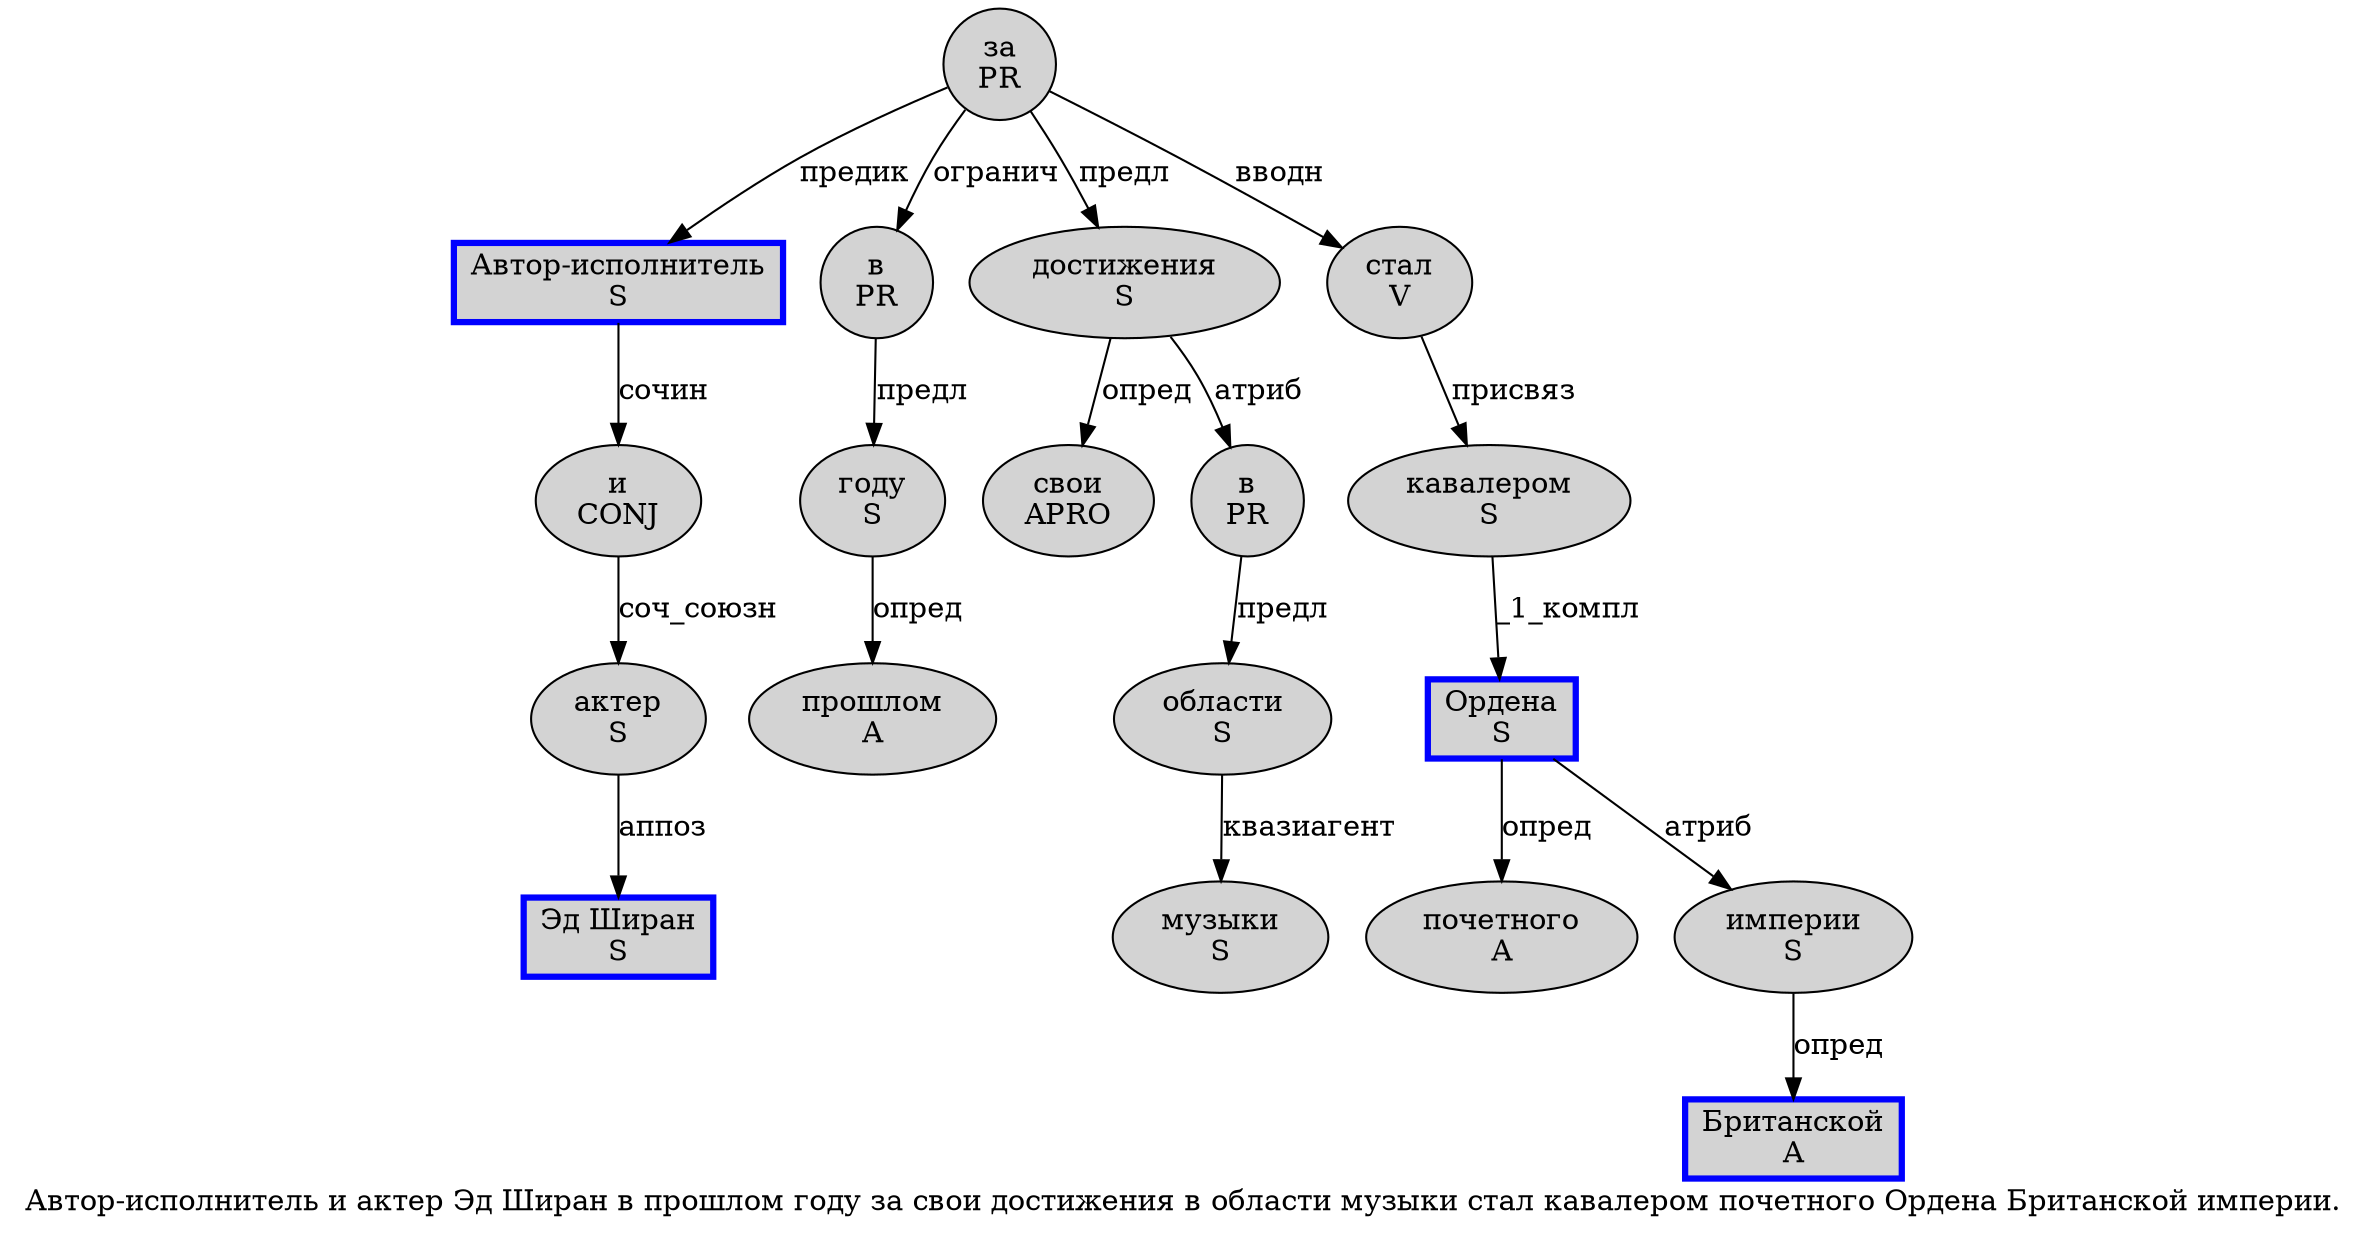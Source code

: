 digraph SENTENCE_1278 {
	graph [label="Автор-исполнитель и актер Эд Ширан в прошлом году за свои достижения в области музыки стал кавалером почетного Ордена Британской империи."]
	node [style=filled]
		0 [label="Автор-исполнитель
S" color=blue fillcolor=lightgray penwidth=3 shape=box]
		1 [label="и
CONJ" color="" fillcolor=lightgray penwidth=1 shape=ellipse]
		2 [label="актер
S" color="" fillcolor=lightgray penwidth=1 shape=ellipse]
		3 [label="Эд Ширан
S" color=blue fillcolor=lightgray penwidth=3 shape=box]
		4 [label="в
PR" color="" fillcolor=lightgray penwidth=1 shape=ellipse]
		5 [label="прошлом
A" color="" fillcolor=lightgray penwidth=1 shape=ellipse]
		6 [label="году
S" color="" fillcolor=lightgray penwidth=1 shape=ellipse]
		7 [label="за
PR" color="" fillcolor=lightgray penwidth=1 shape=ellipse]
		8 [label="свои
APRO" color="" fillcolor=lightgray penwidth=1 shape=ellipse]
		9 [label="достижения
S" color="" fillcolor=lightgray penwidth=1 shape=ellipse]
		10 [label="в
PR" color="" fillcolor=lightgray penwidth=1 shape=ellipse]
		11 [label="области
S" color="" fillcolor=lightgray penwidth=1 shape=ellipse]
		12 [label="музыки
S" color="" fillcolor=lightgray penwidth=1 shape=ellipse]
		13 [label="стал
V" color="" fillcolor=lightgray penwidth=1 shape=ellipse]
		14 [label="кавалером
S" color="" fillcolor=lightgray penwidth=1 shape=ellipse]
		15 [label="почетного
A" color="" fillcolor=lightgray penwidth=1 shape=ellipse]
		16 [label="Ордена
S" color=blue fillcolor=lightgray penwidth=3 shape=box]
		17 [label="Британской
A" color=blue fillcolor=lightgray penwidth=3 shape=box]
		18 [label="империи
S" color="" fillcolor=lightgray penwidth=1 shape=ellipse]
			10 -> 11 [label="предл"]
			18 -> 17 [label="опред"]
			0 -> 1 [label="сочин"]
			1 -> 2 [label="соч_союзн"]
			7 -> 0 [label="предик"]
			7 -> 4 [label="огранич"]
			7 -> 9 [label="предл"]
			7 -> 13 [label="вводн"]
			13 -> 14 [label="присвяз"]
			4 -> 6 [label="предл"]
			9 -> 8 [label="опред"]
			9 -> 10 [label="атриб"]
			2 -> 3 [label="аппоз"]
			16 -> 15 [label="опред"]
			16 -> 18 [label="атриб"]
			11 -> 12 [label="квазиагент"]
			6 -> 5 [label="опред"]
			14 -> 16 [label="_1_компл"]
}